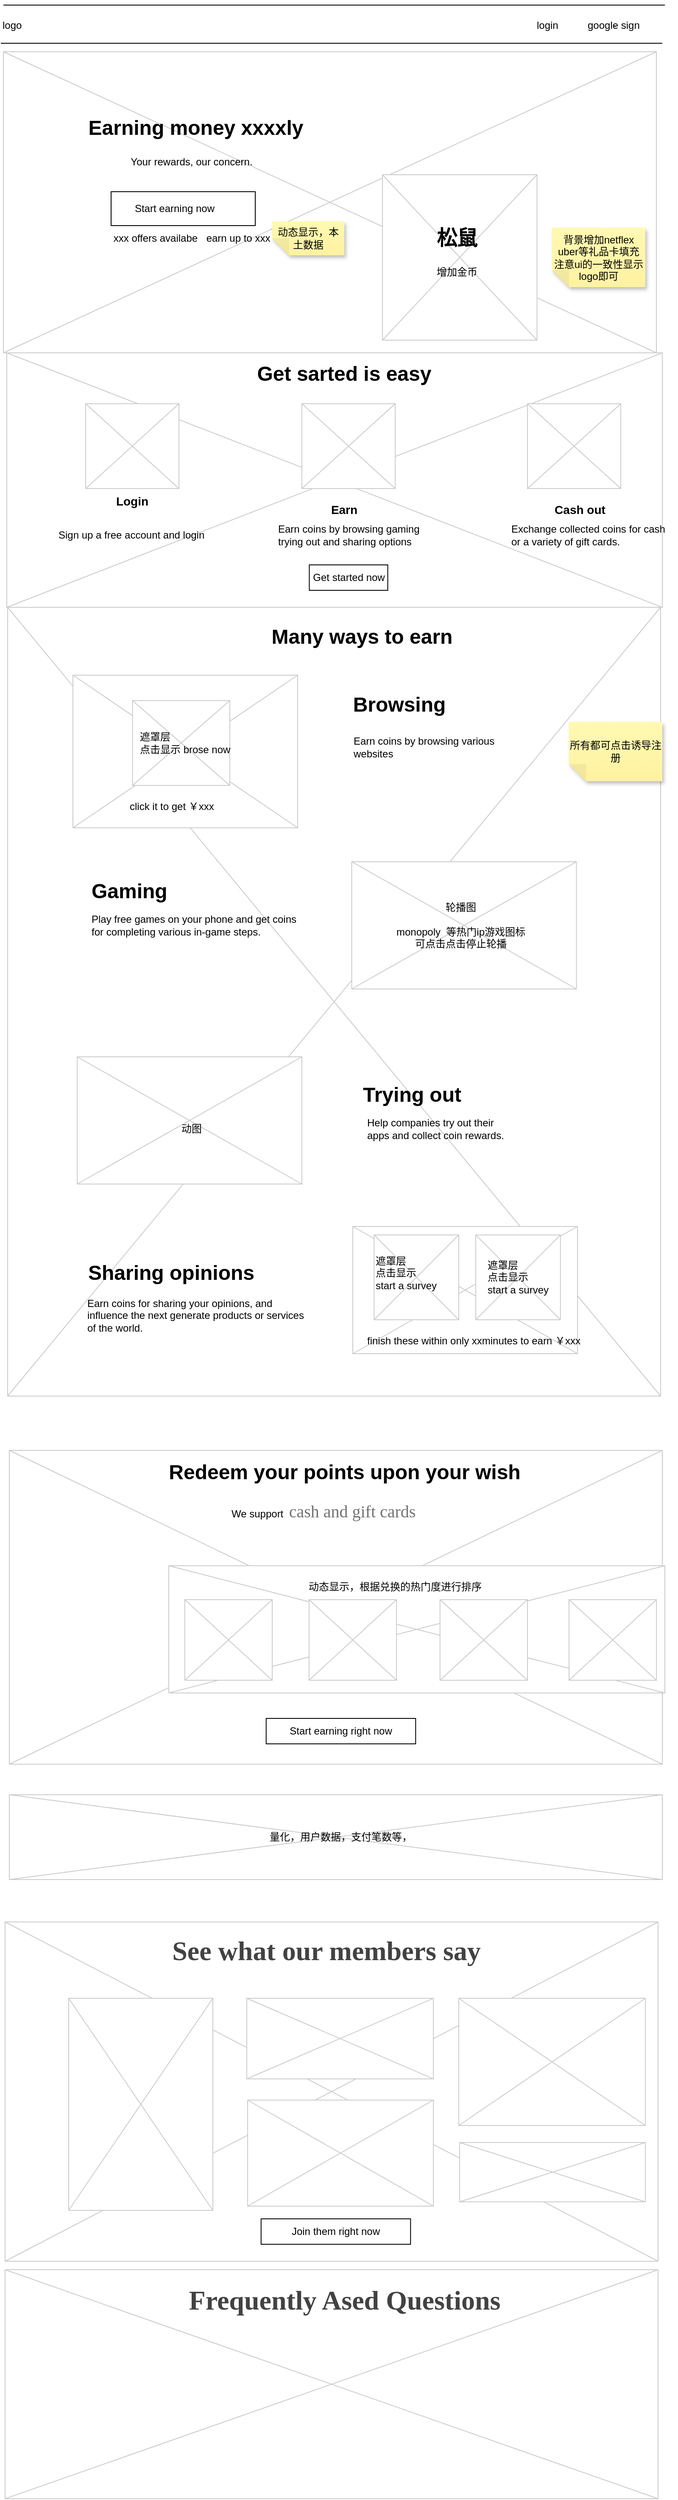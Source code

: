 <mxfile version="24.6.3" type="github">
  <diagram name="Page-1" id="f1b7ffb7-ca1e-a977-7cf5-a751b3c06c05">
    <mxGraphModel dx="1709" dy="1198" grid="1" gridSize="10" guides="1" tooltips="1" connect="1" arrows="1" fold="1" page="1" pageScale="1" pageWidth="826" pageHeight="1169" background="#ffffff" math="0" shadow="0">
      <root>
        <mxCell id="0" />
        <mxCell id="1" parent="0" />
        <mxCell id="13" value="" style="verticalLabelPosition=bottom;verticalAlign=top;strokeWidth=1;shape=mxgraph.mockup.graphics.iconGrid;strokeColor=#CCCCCC;gridSize=1,1;" parent="1" vertex="1">
          <mxGeometry x="23" y="105" width="770" height="355" as="geometry" />
        </mxCell>
        <mxCell id="3" value="" style="line;strokeWidth=1" parent="1" vertex="1">
          <mxGeometry x="23" y="45" width="780" height="10" as="geometry" />
        </mxCell>
        <mxCell id="4" value="" style="line;strokeWidth=1" parent="1" vertex="1">
          <mxGeometry x="20" y="90" width="780" height="10" as="geometry" />
        </mxCell>
        <mxCell id="5" value="logo" style="text;spacingTop=0;" parent="1" vertex="1">
          <mxGeometry x="20" y="60" width="110" height="30" as="geometry" />
        </mxCell>
        <mxCell id="11" value="`" style="text;spacingTop=-5;" parent="1" vertex="1">
          <mxGeometry x="740" y="70.0" width="30" height="20" as="geometry" />
        </mxCell>
        <mxCell id="27" value="" style="verticalLabelPosition=bottom;verticalAlign=top;strokeWidth=1;shape=mxgraph.mockup.graphics.iconGrid;strokeColor=#CCCCCC;gridSize=1,1;" parent="1" vertex="1">
          <mxGeometry x="27" y="460" width="773" height="300" as="geometry" />
        </mxCell>
        <mxCell id="4vXdtOB4Ty5rOKLSspI8-62" value="login" style="text;spacingTop=0;" vertex="1" parent="1">
          <mxGeometry x="650" y="60" width="50" height="30" as="geometry" />
        </mxCell>
        <mxCell id="4vXdtOB4Ty5rOKLSspI8-64" value="google sign" style="text;spacingTop=0;" vertex="1" parent="1">
          <mxGeometry x="710" y="60" width="70" height="30" as="geometry" />
        </mxCell>
        <mxCell id="4vXdtOB4Ty5rOKLSspI8-66" value="&lt;h1&gt;Earning money xxxxly&lt;/h1&gt;" style="text;strokeColor=none;align=center;fillColor=none;html=1;verticalAlign=middle;whiteSpace=wrap;rounded=0;" vertex="1" parent="1">
          <mxGeometry x="100" y="180" width="300" height="30" as="geometry" />
        </mxCell>
        <mxCell id="4vXdtOB4Ty5rOKLSspI8-67" value="&lt;div&gt;Your rewards, our concern.&lt;br&gt;&lt;/div&gt;" style="text;strokeColor=none;align=center;fillColor=none;html=1;verticalAlign=middle;whiteSpace=wrap;rounded=0;" vertex="1" parent="1">
          <mxGeometry x="120" y="210" width="250" height="50" as="geometry" />
        </mxCell>
        <mxCell id="4vXdtOB4Ty5rOKLSspI8-71" value="" style="verticalLabelPosition=bottom;verticalAlign=top;strokeWidth=1;shape=mxgraph.mockup.graphics.iconGrid;strokeColor=#CCCCCC;gridSize=1,1;" vertex="1" parent="1">
          <mxGeometry x="470" y="250" width="182.25" height="195" as="geometry" />
        </mxCell>
        <mxCell id="4vXdtOB4Ty5rOKLSspI8-73" value="&lt;h1&gt;松鼠&lt;/h1&gt;" style="text;strokeColor=none;align=center;fillColor=none;html=1;verticalAlign=middle;whiteSpace=wrap;rounded=0;" vertex="1" parent="1">
          <mxGeometry x="527.5" y="310" width="60" height="30" as="geometry" />
        </mxCell>
        <mxCell id="4vXdtOB4Ty5rOKLSspI8-74" value="增加金币" style="text;strokeColor=none;align=center;fillColor=none;html=1;verticalAlign=middle;whiteSpace=wrap;rounded=0;" vertex="1" parent="1">
          <mxGeometry x="527.5" y="350" width="60" height="30" as="geometry" />
        </mxCell>
        <mxCell id="4vXdtOB4Ty5rOKLSspI8-75" value="" style="whiteSpace=wrap;html=1;" vertex="1" parent="1">
          <mxGeometry x="150" y="270" width="170" height="40" as="geometry" />
        </mxCell>
        <mxCell id="4vXdtOB4Ty5rOKLSspI8-77" value="Start earning now" style="text;strokeColor=none;align=center;fillColor=none;html=1;verticalAlign=middle;whiteSpace=wrap;rounded=0;" vertex="1" parent="1">
          <mxGeometry x="170" y="281.25" width="110" height="17.5" as="geometry" />
        </mxCell>
        <mxCell id="4vXdtOB4Ty5rOKLSspI8-78" value="背景增加netflex&lt;div&gt;uber等礼品卡填充 注意ui的一致性显示logo即可&lt;/div&gt;" style="shape=note;whiteSpace=wrap;html=1;backgroundOutline=1;fontColor=#000000;darkOpacity=0.05;fillColor=#FFF9B2;strokeColor=none;fillStyle=solid;direction=west;gradientDirection=north;gradientColor=#FFF2A1;shadow=1;size=20;pointerEvents=1;" vertex="1" parent="1">
          <mxGeometry x="670" y="312.5" width="110" height="70" as="geometry" />
        </mxCell>
        <mxCell id="4vXdtOB4Ty5rOKLSspI8-79" value="xxx offers availabe" style="text;strokeColor=none;align=center;fillColor=none;html=1;verticalAlign=middle;whiteSpace=wrap;rounded=0;" vertex="1" parent="1">
          <mxGeometry x="145" y="310" width="115" height="30" as="geometry" />
        </mxCell>
        <mxCell id="4vXdtOB4Ty5rOKLSspI8-81" value="earn up to xxx" style="text;strokeColor=none;align=center;fillColor=none;html=1;verticalAlign=middle;whiteSpace=wrap;rounded=0;" vertex="1" parent="1">
          <mxGeometry x="240" y="310" width="120" height="30" as="geometry" />
        </mxCell>
        <mxCell id="4vXdtOB4Ty5rOKLSspI8-82" value="动态显示，本土数据" style="shape=note;whiteSpace=wrap;html=1;backgroundOutline=1;fontColor=#000000;darkOpacity=0.05;fillColor=#FFF9B2;strokeColor=none;fillStyle=solid;direction=west;gradientDirection=north;gradientColor=#FFF2A1;shadow=1;size=20;pointerEvents=1;" vertex="1" parent="1">
          <mxGeometry x="340" y="305" width="85" height="40" as="geometry" />
        </mxCell>
        <mxCell id="4vXdtOB4Ty5rOKLSspI8-84" value="&lt;h1&gt;Get sarted is easy&lt;/h1&gt;" style="text;strokeColor=none;align=center;fillColor=none;html=1;verticalAlign=middle;whiteSpace=wrap;rounded=0;" vertex="1" parent="1">
          <mxGeometry x="230" y="470" width="390" height="30" as="geometry" />
        </mxCell>
        <mxCell id="4vXdtOB4Ty5rOKLSspI8-85" value="" style="verticalLabelPosition=bottom;verticalAlign=top;strokeWidth=1;shape=mxgraph.mockup.graphics.iconGrid;strokeColor=#CCCCCC;gridSize=1,1;" vertex="1" parent="1">
          <mxGeometry x="120" y="520" width="110" height="100" as="geometry" />
        </mxCell>
        <mxCell id="4vXdtOB4Ty5rOKLSspI8-86" value="" style="verticalLabelPosition=bottom;verticalAlign=top;strokeWidth=1;shape=mxgraph.mockup.graphics.iconGrid;strokeColor=#CCCCCC;gridSize=1,1;" vertex="1" parent="1">
          <mxGeometry x="375" y="520" width="110" height="100" as="geometry" />
        </mxCell>
        <mxCell id="4vXdtOB4Ty5rOKLSspI8-87" value="" style="verticalLabelPosition=bottom;verticalAlign=top;strokeWidth=1;shape=mxgraph.mockup.graphics.iconGrid;strokeColor=#CCCCCC;gridSize=1,1;" vertex="1" parent="1">
          <mxGeometry x="641" y="520" width="110" height="100" as="geometry" />
        </mxCell>
        <mxCell id="4vXdtOB4Ty5rOKLSspI8-89" value="" style="verticalLabelPosition=bottom;verticalAlign=top;strokeWidth=1;shape=mxgraph.mockup.graphics.iconGrid;strokeColor=#CCCCCC;gridSize=1,1;" vertex="1" parent="1">
          <mxGeometry x="28" y="760" width="770" height="930" as="geometry" />
        </mxCell>
        <mxCell id="4vXdtOB4Ty5rOKLSspI8-90" value="&lt;h1&gt;Browsing&lt;/h1&gt;" style="text;strokeColor=none;align=center;fillColor=none;html=1;verticalAlign=middle;whiteSpace=wrap;rounded=0;" vertex="1" parent="1">
          <mxGeometry x="375" y="860" width="230" height="30" as="geometry" />
        </mxCell>
        <mxCell id="4vXdtOB4Ty5rOKLSspI8-91" value="" style="verticalLabelPosition=bottom;verticalAlign=top;strokeWidth=1;shape=mxgraph.mockup.graphics.iconGrid;strokeColor=#CCCCCC;gridSize=1,1;" vertex="1" parent="1">
          <mxGeometry x="105" y="840" width="265" height="180" as="geometry" />
        </mxCell>
        <mxCell id="4vXdtOB4Ty5rOKLSspI8-92" value="&lt;h1&gt;Many ways to earn&lt;/h1&gt;" style="text;strokeColor=none;align=center;fillColor=none;html=1;verticalAlign=middle;whiteSpace=wrap;rounded=0;" vertex="1" parent="1">
          <mxGeometry x="251" y="780" width="390" height="30" as="geometry" />
        </mxCell>
        <mxCell id="4vXdtOB4Ty5rOKLSspI8-94" value="Earn coins by browsing various websites&amp;nbsp;" style="text;strokeColor=none;align=left;fillColor=none;html=1;verticalAlign=middle;whiteSpace=wrap;rounded=0;" vertex="1" parent="1">
          <mxGeometry x="433.75" y="910" width="180" height="30" as="geometry" />
        </mxCell>
        <mxCell id="4vXdtOB4Ty5rOKLSspI8-95" value="" style="verticalLabelPosition=bottom;verticalAlign=top;strokeWidth=1;shape=mxgraph.mockup.graphics.iconGrid;strokeColor=#CCCCCC;gridSize=1,1;" vertex="1" parent="1">
          <mxGeometry x="433.75" y="1060" width="265" height="150" as="geometry" />
        </mxCell>
        <mxCell id="4vXdtOB4Ty5rOKLSspI8-96" value="&lt;h1&gt;Gaming&amp;nbsp;&lt;/h1&gt;" style="text;strokeColor=none;align=center;fillColor=none;html=1;verticalAlign=middle;whiteSpace=wrap;rounded=0;" vertex="1" parent="1">
          <mxGeometry x="60" y="1080" width="230" height="30" as="geometry" />
        </mxCell>
        <mxCell id="4vXdtOB4Ty5rOKLSspI8-98" value="轮播图&lt;div&gt;&lt;br&gt;&lt;/div&gt;&lt;div&gt;monopoly&amp;nbsp; 等热门ip游戏图标&lt;/div&gt;&lt;div&gt;可点击点击停止轮播&lt;/div&gt;" style="text;strokeColor=none;align=center;fillColor=none;html=1;verticalAlign=middle;whiteSpace=wrap;rounded=0;" vertex="1" parent="1">
          <mxGeometry x="471.62" y="1120" width="180.63" height="30" as="geometry" />
        </mxCell>
        <mxCell id="4vXdtOB4Ty5rOKLSspI8-99" value="Play free games on your phone and get coins for completing various in-game steps." style="text;strokeColor=none;align=left;fillColor=none;html=1;verticalAlign=middle;whiteSpace=wrap;rounded=0;" vertex="1" parent="1">
          <mxGeometry x="125" y="1120" width="245" height="30" as="geometry" />
        </mxCell>
        <mxCell id="4vXdtOB4Ty5rOKLSspI8-100" value="" style="verticalLabelPosition=bottom;verticalAlign=top;strokeWidth=1;shape=mxgraph.mockup.graphics.iconGrid;strokeColor=#CCCCCC;gridSize=1,1;" vertex="1" parent="1">
          <mxGeometry x="110" y="1290" width="265" height="150" as="geometry" />
        </mxCell>
        <mxCell id="4vXdtOB4Ty5rOKLSspI8-104" value="&lt;h1&gt;Trying out&lt;/h1&gt;" style="text;strokeColor=none;align=center;fillColor=none;html=1;verticalAlign=middle;whiteSpace=wrap;rounded=0;" vertex="1" parent="1">
          <mxGeometry x="390" y="1320" width="230" height="30" as="geometry" />
        </mxCell>
        <mxCell id="4vXdtOB4Ty5rOKLSspI8-105" value="Help companies try out their apps and collect coin rewards." style="text;strokeColor=none;align=left;fillColor=none;html=1;verticalAlign=middle;whiteSpace=wrap;rounded=0;" vertex="1" parent="1">
          <mxGeometry x="450" y="1360" width="180" height="30" as="geometry" />
        </mxCell>
        <mxCell id="4vXdtOB4Ty5rOKLSspI8-106" value="" style="verticalLabelPosition=bottom;verticalAlign=top;strokeWidth=1;shape=mxgraph.mockup.graphics.iconGrid;strokeColor=#CCCCCC;gridSize=1,1;" vertex="1" parent="1">
          <mxGeometry x="435" y="1490" width="265" height="150" as="geometry" />
        </mxCell>
        <mxCell id="4vXdtOB4Ty5rOKLSspI8-109" value="&lt;h1&gt;Sharing opinions&lt;/h1&gt;" style="text;strokeColor=none;align=center;fillColor=none;html=1;verticalAlign=middle;whiteSpace=wrap;rounded=0;" vertex="1" parent="1">
          <mxGeometry x="106.25" y="1530" width="230" height="30" as="geometry" />
        </mxCell>
        <mxCell id="4vXdtOB4Ty5rOKLSspI8-110" value="Earn coins for sharing your opinions, and influence the next generate products or services of the world." style="text;strokeColor=none;align=left;fillColor=none;html=1;verticalAlign=middle;whiteSpace=wrap;rounded=0;" vertex="1" parent="1">
          <mxGeometry x="120" y="1580" width="260" height="30" as="geometry" />
        </mxCell>
        <mxCell id="4vXdtOB4Ty5rOKLSspI8-111" value="&lt;h1 style=&quot;font-size: 14px;&quot;&gt;Login&lt;/h1&gt;" style="text;strokeColor=none;align=center;fillColor=none;html=1;verticalAlign=middle;whiteSpace=wrap;rounded=0;fontSize=14;" vertex="1" parent="1">
          <mxGeometry x="60" y="620" width="230" height="30" as="geometry" />
        </mxCell>
        <mxCell id="4vXdtOB4Ty5rOKLSspI8-116" value="&lt;h1 style=&quot;font-size: 14px;&quot;&gt;Earn&lt;/h1&gt;" style="text;strokeColor=none;align=center;fillColor=none;html=1;verticalAlign=middle;whiteSpace=wrap;rounded=0;fontSize=14;" vertex="1" parent="1">
          <mxGeometry x="310" y="630" width="230" height="30" as="geometry" />
        </mxCell>
        <mxCell id="4vXdtOB4Ty5rOKLSspI8-117" value="&lt;h1 style=&quot;font-size: 14px;&quot;&gt;Cash out&lt;/h1&gt;" style="text;strokeColor=none;align=center;fillColor=none;html=1;verticalAlign=middle;whiteSpace=wrap;rounded=0;fontSize=14;" vertex="1" parent="1">
          <mxGeometry x="587.5" y="630" width="230" height="30" as="geometry" />
        </mxCell>
        <mxCell id="4vXdtOB4Ty5rOKLSspI8-118" value="Sign up a free account and login" style="text;strokeColor=none;align=left;fillColor=none;html=1;verticalAlign=middle;whiteSpace=wrap;rounded=0;" vertex="1" parent="1">
          <mxGeometry x="86" y="660" width="184" height="30" as="geometry" />
        </mxCell>
        <mxCell id="4vXdtOB4Ty5rOKLSspI8-119" value="Earn coins by browsing gaming trying out and sharing options&amp;nbsp;" style="text;strokeColor=none;align=left;fillColor=none;html=1;verticalAlign=middle;whiteSpace=wrap;rounded=0;" vertex="1" parent="1">
          <mxGeometry x="345" y="660" width="185" height="30" as="geometry" />
        </mxCell>
        <mxCell id="4vXdtOB4Ty5rOKLSspI8-120" value="Exchange collected coins for cash or a variety of gift cards." style="text;strokeColor=none;align=left;fillColor=none;html=1;verticalAlign=middle;whiteSpace=wrap;rounded=0;" vertex="1" parent="1">
          <mxGeometry x="620" y="660" width="190" height="30" as="geometry" />
        </mxCell>
        <mxCell id="4vXdtOB4Ty5rOKLSspI8-121" value="" style="verticalLabelPosition=bottom;verticalAlign=top;strokeWidth=1;shape=mxgraph.mockup.graphics.iconGrid;strokeColor=#CCCCCC;gridSize=1,1;" vertex="1" parent="1">
          <mxGeometry x="30" y="1754" width="770" height="370" as="geometry" />
        </mxCell>
        <mxCell id="4vXdtOB4Ty5rOKLSspI8-124" value="&lt;h1&gt;Redeem your points upon your wish&lt;/h1&gt;" style="text;strokeColor=none;align=center;fillColor=none;html=1;verticalAlign=middle;whiteSpace=wrap;rounded=0;" vertex="1" parent="1">
          <mxGeometry x="182.75" y="1750" width="484.5" height="60" as="geometry" />
        </mxCell>
        <mxCell id="4vXdtOB4Ty5rOKLSspI8-125" value="We support&amp;nbsp;&amp;nbsp;&lt;span style=&quot;color: rgb(115, 115, 115); font-family: __Archivo_dddaac, __Archivo_Fallback_dddaac; font-size: 20px; text-align: center; background-color: rgb(255, 255, 255);&quot;&gt;cash and gift cards&lt;/span&gt;" style="text;strokeColor=none;align=left;fillColor=none;html=1;verticalAlign=middle;whiteSpace=wrap;rounded=0;" vertex="1" parent="1">
          <mxGeometry x="290" y="1810" width="260" height="30" as="geometry" />
        </mxCell>
        <mxCell id="4vXdtOB4Ty5rOKLSspI8-126" value="" style="verticalLabelPosition=bottom;verticalAlign=top;strokeWidth=1;shape=mxgraph.mockup.graphics.iconGrid;strokeColor=#CCCCCC;gridSize=1,1;" vertex="1" parent="1">
          <mxGeometry x="218" y="1890" width="585" height="150" as="geometry" />
        </mxCell>
        <mxCell id="4vXdtOB4Ty5rOKLSspI8-127" value="动态显示，根据兑换的热门度进行排序" style="text;strokeColor=none;align=center;fillColor=none;html=1;verticalAlign=middle;whiteSpace=wrap;rounded=0;" vertex="1" parent="1">
          <mxGeometry x="375" y="1900" width="220" height="30" as="geometry" />
        </mxCell>
        <mxCell id="4vXdtOB4Ty5rOKLSspI8-128" value="" style="verticalLabelPosition=bottom;verticalAlign=top;strokeWidth=1;shape=mxgraph.mockup.graphics.iconGrid;strokeColor=#CCCCCC;gridSize=1,1;" vertex="1" parent="1">
          <mxGeometry x="236.88" y="1930" width="103.12" height="95" as="geometry" />
        </mxCell>
        <mxCell id="4vXdtOB4Ty5rOKLSspI8-130" value="" style="verticalLabelPosition=bottom;verticalAlign=top;strokeWidth=1;shape=mxgraph.mockup.graphics.iconGrid;strokeColor=#CCCCCC;gridSize=1,1;" vertex="1" parent="1">
          <mxGeometry x="383.44" y="1930" width="103.12" height="95" as="geometry" />
        </mxCell>
        <mxCell id="4vXdtOB4Ty5rOKLSspI8-131" value="" style="verticalLabelPosition=bottom;verticalAlign=top;strokeWidth=1;shape=mxgraph.mockup.graphics.iconGrid;strokeColor=#CCCCCC;gridSize=1,1;" vertex="1" parent="1">
          <mxGeometry x="537.88" y="1930" width="103.12" height="95" as="geometry" />
        </mxCell>
        <mxCell id="4vXdtOB4Ty5rOKLSspI8-132" value="" style="verticalLabelPosition=bottom;verticalAlign=top;strokeWidth=1;shape=mxgraph.mockup.graphics.iconGrid;strokeColor=#CCCCCC;gridSize=1,1;" vertex="1" parent="1">
          <mxGeometry x="690" y="1930" width="103.12" height="95" as="geometry" />
        </mxCell>
        <mxCell id="4vXdtOB4Ty5rOKLSspI8-133" value="" style="verticalLabelPosition=bottom;verticalAlign=top;strokeWidth=1;shape=mxgraph.mockup.graphics.iconGrid;strokeColor=#CCCCCC;gridSize=1,1;" vertex="1" parent="1">
          <mxGeometry x="25" y="2310" width="770" height="400" as="geometry" />
        </mxCell>
        <mxCell id="4vXdtOB4Ty5rOKLSspI8-134" value="&lt;h2 style=&quot;border: 0px solid; box-sizing: border-box; --tw-border-spacing-x: 0; --tw-border-spacing-y: 0; --tw-translate-x: 0; --tw-translate-y: 0; --tw-rotate: 0; --tw-skew-x: 0; --tw-skew-y: 0; --tw-scale-x: 1; --tw-scale-y: 1; --tw-pan-x: ; --tw-pan-y: ; --tw-pinch-zoom: ; --tw-scroll-snap-strictness: proximity; --tw-gradient-from-position: ; --tw-gradient-via-position: ; --tw-gradient-to-position: ; --tw-ordinal: ; --tw-slashed-zero: ; --tw-numeric-figure: ; --tw-numeric-spacing: ; --tw-numeric-fraction: ; --tw-ring-inset: ; --tw-ring-offset-width: 0px; --tw-ring-offset-color: #fff; --tw-ring-color: rgba(59,130,246,.5); --tw-ring-offset-shadow: 0 0 #0000; --tw-ring-shadow: 0 0 #0000; --tw-shadow: 0 0 #0000; --tw-shadow-colored: 0 0 #0000; --tw-blur: ; --tw-brightness: ; --tw-contrast: ; --tw-grayscale: ; --tw-hue-rotate: ; --tw-invert: ; --tw-saturate: ; --tw-sepia: ; --tw-drop-shadow: ; --tw-backdrop-blur: ; --tw-backdrop-brightness: ; --tw-backdrop-contrast: ; --tw-backdrop-grayscale: ; --tw-backdrop-hue-rotate: ; --tw-backdrop-invert: ; --tw-backdrop-opacity: ; --tw-backdrop-saturate: ; --tw-backdrop-sepia: ; --tw-contain-size: ; --tw-contain-layout: ; --tw-contain-paint: ; --tw-contain-style: ; font-size: 32px; margin: 0px 0px 20px; line-height: 38px; color: rgb(66, 66, 66); font-family: __Archivo_dddaac, __Archivo_Fallback_dddaac; background-color: rgb(255, 255, 255);&quot; class=&quot;text-[32px] leading-[38px] font-bold text-center mb-[20px]&quot;&gt;&amp;nbsp;See what our members say&lt;/h2&gt;" style="text;strokeColor=none;align=center;fillColor=none;html=1;verticalAlign=middle;whiteSpace=wrap;rounded=0;" vertex="1" parent="1">
          <mxGeometry x="130" y="2338" width="540" height="30" as="geometry" />
        </mxCell>
        <mxCell id="4vXdtOB4Ty5rOKLSspI8-135" value="" style="verticalLabelPosition=bottom;verticalAlign=top;strokeWidth=1;shape=mxgraph.mockup.graphics.iconGrid;strokeColor=#CCCCCC;gridSize=1,1;" vertex="1" parent="1">
          <mxGeometry x="30" y="2160" width="770" height="100" as="geometry" />
        </mxCell>
        <mxCell id="4vXdtOB4Ty5rOKLSspI8-136" value="量化，用户数据，支付笔数等，" style="text;strokeColor=none;align=center;fillColor=none;html=1;verticalAlign=middle;whiteSpace=wrap;rounded=0;" vertex="1" parent="1">
          <mxGeometry x="311" y="2195" width="220" height="30" as="geometry" />
        </mxCell>
        <mxCell id="4vXdtOB4Ty5rOKLSspI8-137" value="" style="verticalLabelPosition=bottom;verticalAlign=top;strokeWidth=1;shape=mxgraph.mockup.graphics.iconGrid;strokeColor=#CCCCCC;gridSize=1,1;" vertex="1" parent="1">
          <mxGeometry x="100" y="2400" width="170" height="250" as="geometry" />
        </mxCell>
        <mxCell id="4vXdtOB4Ty5rOKLSspI8-138" value="" style="verticalLabelPosition=bottom;verticalAlign=top;strokeWidth=1;shape=mxgraph.mockup.graphics.iconGrid;strokeColor=#CCCCCC;gridSize=1,1;" vertex="1" parent="1">
          <mxGeometry x="310" y="2400" width="220" height="95" as="geometry" />
        </mxCell>
        <mxCell id="4vXdtOB4Ty5rOKLSspI8-140" value="" style="verticalLabelPosition=bottom;verticalAlign=top;strokeWidth=1;shape=mxgraph.mockup.graphics.iconGrid;strokeColor=#CCCCCC;gridSize=1,1;" vertex="1" parent="1">
          <mxGeometry x="311" y="2520" width="219" height="125" as="geometry" />
        </mxCell>
        <mxCell id="4vXdtOB4Ty5rOKLSspI8-141" value="" style="verticalLabelPosition=bottom;verticalAlign=top;strokeWidth=1;shape=mxgraph.mockup.graphics.iconGrid;strokeColor=#CCCCCC;gridSize=1,1;" vertex="1" parent="1">
          <mxGeometry x="560" y="2400" width="220" height="150" as="geometry" />
        </mxCell>
        <mxCell id="4vXdtOB4Ty5rOKLSspI8-142" value="" style="verticalLabelPosition=bottom;verticalAlign=top;strokeWidth=1;shape=mxgraph.mockup.graphics.iconGrid;strokeColor=#CCCCCC;gridSize=1,1;" vertex="1" parent="1">
          <mxGeometry x="561" y="2570" width="219" height="70" as="geometry" />
        </mxCell>
        <mxCell id="4vXdtOB4Ty5rOKLSspI8-143" value="" style="verticalLabelPosition=bottom;verticalAlign=top;strokeWidth=1;shape=mxgraph.mockup.graphics.iconGrid;strokeColor=#CCCCCC;gridSize=1,1;" vertex="1" parent="1">
          <mxGeometry x="25" y="2720" width="770" height="270" as="geometry" />
        </mxCell>
        <mxCell id="4vXdtOB4Ty5rOKLSspI8-144" value="&lt;h2 style=&quot;border: 0px solid; box-sizing: border-box; --tw-border-spacing-x: 0; --tw-border-spacing-y: 0; --tw-translate-x: 0; --tw-translate-y: 0; --tw-rotate: 0; --tw-skew-x: 0; --tw-skew-y: 0; --tw-scale-x: 1; --tw-scale-y: 1; --tw-pan-x: ; --tw-pan-y: ; --tw-pinch-zoom: ; --tw-scroll-snap-strictness: proximity; --tw-gradient-from-position: ; --tw-gradient-via-position: ; --tw-gradient-to-position: ; --tw-ordinal: ; --tw-slashed-zero: ; --tw-numeric-figure: ; --tw-numeric-spacing: ; --tw-numeric-fraction: ; --tw-ring-inset: ; --tw-ring-offset-width: 0px; --tw-ring-offset-color: #fff; --tw-ring-color: rgba(59,130,246,.5); --tw-ring-offset-shadow: 0 0 #0000; --tw-ring-shadow: 0 0 #0000; --tw-shadow: 0 0 #0000; --tw-shadow-colored: 0 0 #0000; --tw-blur: ; --tw-brightness: ; --tw-contrast: ; --tw-grayscale: ; --tw-hue-rotate: ; --tw-invert: ; --tw-saturate: ; --tw-sepia: ; --tw-drop-shadow: ; --tw-backdrop-blur: ; --tw-backdrop-brightness: ; --tw-backdrop-contrast: ; --tw-backdrop-grayscale: ; --tw-backdrop-hue-rotate: ; --tw-backdrop-invert: ; --tw-backdrop-opacity: ; --tw-backdrop-saturate: ; --tw-backdrop-sepia: ; --tw-contain-size: ; --tw-contain-layout: ; --tw-contain-paint: ; --tw-contain-style: ; font-size: 32px; margin: 0px 0px 20px; line-height: 38px; color: rgb(66, 66, 66); font-family: __Archivo_dddaac, __Archivo_Fallback_dddaac; background-color: rgb(255, 255, 255);&quot; class=&quot;text-[32px] leading-[38px] font-bold text-center mb-[20px]&quot;&gt;Frequently Ased Questions&lt;/h2&gt;" style="text;strokeColor=none;align=center;fillColor=none;html=1;verticalAlign=middle;whiteSpace=wrap;rounded=0;" vertex="1" parent="1">
          <mxGeometry x="181.5" y="2750" width="487" height="30" as="geometry" />
        </mxCell>
        <mxCell id="4vXdtOB4Ty5rOKLSspI8-146" value="Get started now" style="whiteSpace=wrap;html=1;" vertex="1" parent="1">
          <mxGeometry x="383.75" y="710" width="92.5" height="30" as="geometry" />
        </mxCell>
        <mxCell id="4vXdtOB4Ty5rOKLSspI8-149" value="" style="verticalLabelPosition=bottom;verticalAlign=top;strokeWidth=1;shape=mxgraph.mockup.graphics.iconGrid;strokeColor=#CCCCCC;gridSize=1,1;" vertex="1" parent="1">
          <mxGeometry x="175.25" y="870" width="114.75" height="100" as="geometry" />
        </mxCell>
        <mxCell id="4vXdtOB4Ty5rOKLSspI8-150" value="click it to get ￥xxx" style="text;strokeColor=none;align=left;fillColor=none;html=1;verticalAlign=middle;whiteSpace=wrap;rounded=0;" vertex="1" parent="1">
          <mxGeometry x="170" y="980" width="184" height="30" as="geometry" />
        </mxCell>
        <mxCell id="4vXdtOB4Ty5rOKLSspI8-152" value="遮罩层&lt;div&gt;点击显示 brose now&lt;/div&gt;" style="text;strokeColor=none;align=left;fillColor=none;html=1;verticalAlign=middle;whiteSpace=wrap;rounded=0;" vertex="1" parent="1">
          <mxGeometry x="181.5" y="905" width="118.5" height="30" as="geometry" />
        </mxCell>
        <mxCell id="4vXdtOB4Ty5rOKLSspI8-154" value="所有都可点击诱导注册" style="shape=note;whiteSpace=wrap;html=1;backgroundOutline=1;fontColor=#000000;darkOpacity=0.05;fillColor=#FFF9B2;strokeColor=none;fillStyle=solid;direction=west;gradientDirection=north;gradientColor=#FFF2A1;shadow=1;size=20;pointerEvents=1;" vertex="1" parent="1">
          <mxGeometry x="690" y="895" width="110" height="70" as="geometry" />
        </mxCell>
        <mxCell id="4vXdtOB4Ty5rOKLSspI8-155" value="" style="verticalLabelPosition=bottom;verticalAlign=top;strokeWidth=1;shape=mxgraph.mockup.graphics.iconGrid;strokeColor=#CCCCCC;gridSize=1,1;" vertex="1" parent="1">
          <mxGeometry x="460.12" y="1500" width="99.88" height="100" as="geometry" />
        </mxCell>
        <mxCell id="4vXdtOB4Ty5rOKLSspI8-157" value="" style="verticalLabelPosition=bottom;verticalAlign=top;strokeWidth=1;shape=mxgraph.mockup.graphics.iconGrid;strokeColor=#CCCCCC;gridSize=1,1;" vertex="1" parent="1">
          <mxGeometry x="580" y="1500" width="99.88" height="100" as="geometry" />
        </mxCell>
        <mxCell id="4vXdtOB4Ty5rOKLSspI8-158" value="动图" style="text;strokeColor=none;align=center;fillColor=none;html=1;verticalAlign=middle;whiteSpace=wrap;rounded=0;" vertex="1" parent="1">
          <mxGeometry x="215" y="1360" width="60" height="30" as="geometry" />
        </mxCell>
        <mxCell id="4vXdtOB4Ty5rOKLSspI8-159" value="finish these within only xxminutes to earn ￥xxx" style="text;strokeColor=none;align=left;fillColor=none;html=1;verticalAlign=middle;whiteSpace=wrap;rounded=0;" vertex="1" parent="1">
          <mxGeometry x="450" y="1610" width="269.88" height="30" as="geometry" />
        </mxCell>
        <mxCell id="4vXdtOB4Ty5rOKLSspI8-160" value="遮罩层&lt;div&gt;点击显示&amp;nbsp;&lt;/div&gt;&lt;div&gt;start a survey&lt;/div&gt;" style="text;strokeColor=none;align=left;fillColor=none;html=1;verticalAlign=middle;whiteSpace=wrap;rounded=0;" vertex="1" parent="1">
          <mxGeometry x="460.12" y="1530" width="118.5" height="30" as="geometry" />
        </mxCell>
        <mxCell id="4vXdtOB4Ty5rOKLSspI8-163" value="遮罩层&lt;div&gt;点击显示&amp;nbsp;&lt;/div&gt;&lt;div&gt;start a survey&lt;/div&gt;" style="text;strokeColor=none;align=left;fillColor=none;html=1;verticalAlign=middle;whiteSpace=wrap;rounded=0;" vertex="1" parent="1">
          <mxGeometry x="591.5" y="1535" width="118.5" height="30" as="geometry" />
        </mxCell>
        <mxCell id="4vXdtOB4Ty5rOKLSspI8-164" value="Join them right now" style="whiteSpace=wrap;html=1;" vertex="1" parent="1">
          <mxGeometry x="326.88" y="2660" width="176.25" height="30" as="geometry" />
        </mxCell>
        <mxCell id="4vXdtOB4Ty5rOKLSspI8-168" value="Start earning right now" style="whiteSpace=wrap;html=1;" vertex="1" parent="1">
          <mxGeometry x="332.87" y="2070" width="176.25" height="30" as="geometry" />
        </mxCell>
      </root>
    </mxGraphModel>
  </diagram>
</mxfile>
